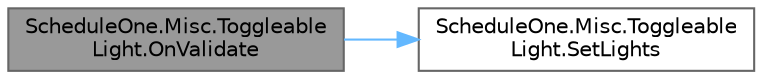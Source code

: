 digraph "ScheduleOne.Misc.ToggleableLight.OnValidate"
{
 // LATEX_PDF_SIZE
  bgcolor="transparent";
  edge [fontname=Helvetica,fontsize=10,labelfontname=Helvetica,labelfontsize=10];
  node [fontname=Helvetica,fontsize=10,shape=box,height=0.2,width=0.4];
  rankdir="LR";
  Node1 [id="Node000001",label="ScheduleOne.Misc.Toggleable\lLight.OnValidate",height=0.2,width=0.4,color="gray40", fillcolor="grey60", style="filled", fontcolor="black",tooltip=" "];
  Node1 -> Node2 [id="edge1_Node000001_Node000002",color="steelblue1",style="solid",tooltip=" "];
  Node2 [id="Node000002",label="ScheduleOne.Misc.Toggleable\lLight.SetLights",height=0.2,width=0.4,color="grey40", fillcolor="white", style="filled",URL="$class_schedule_one_1_1_misc_1_1_toggleable_light.html#a29cd9831a023f5fe4510df1213849861",tooltip=" "];
}
